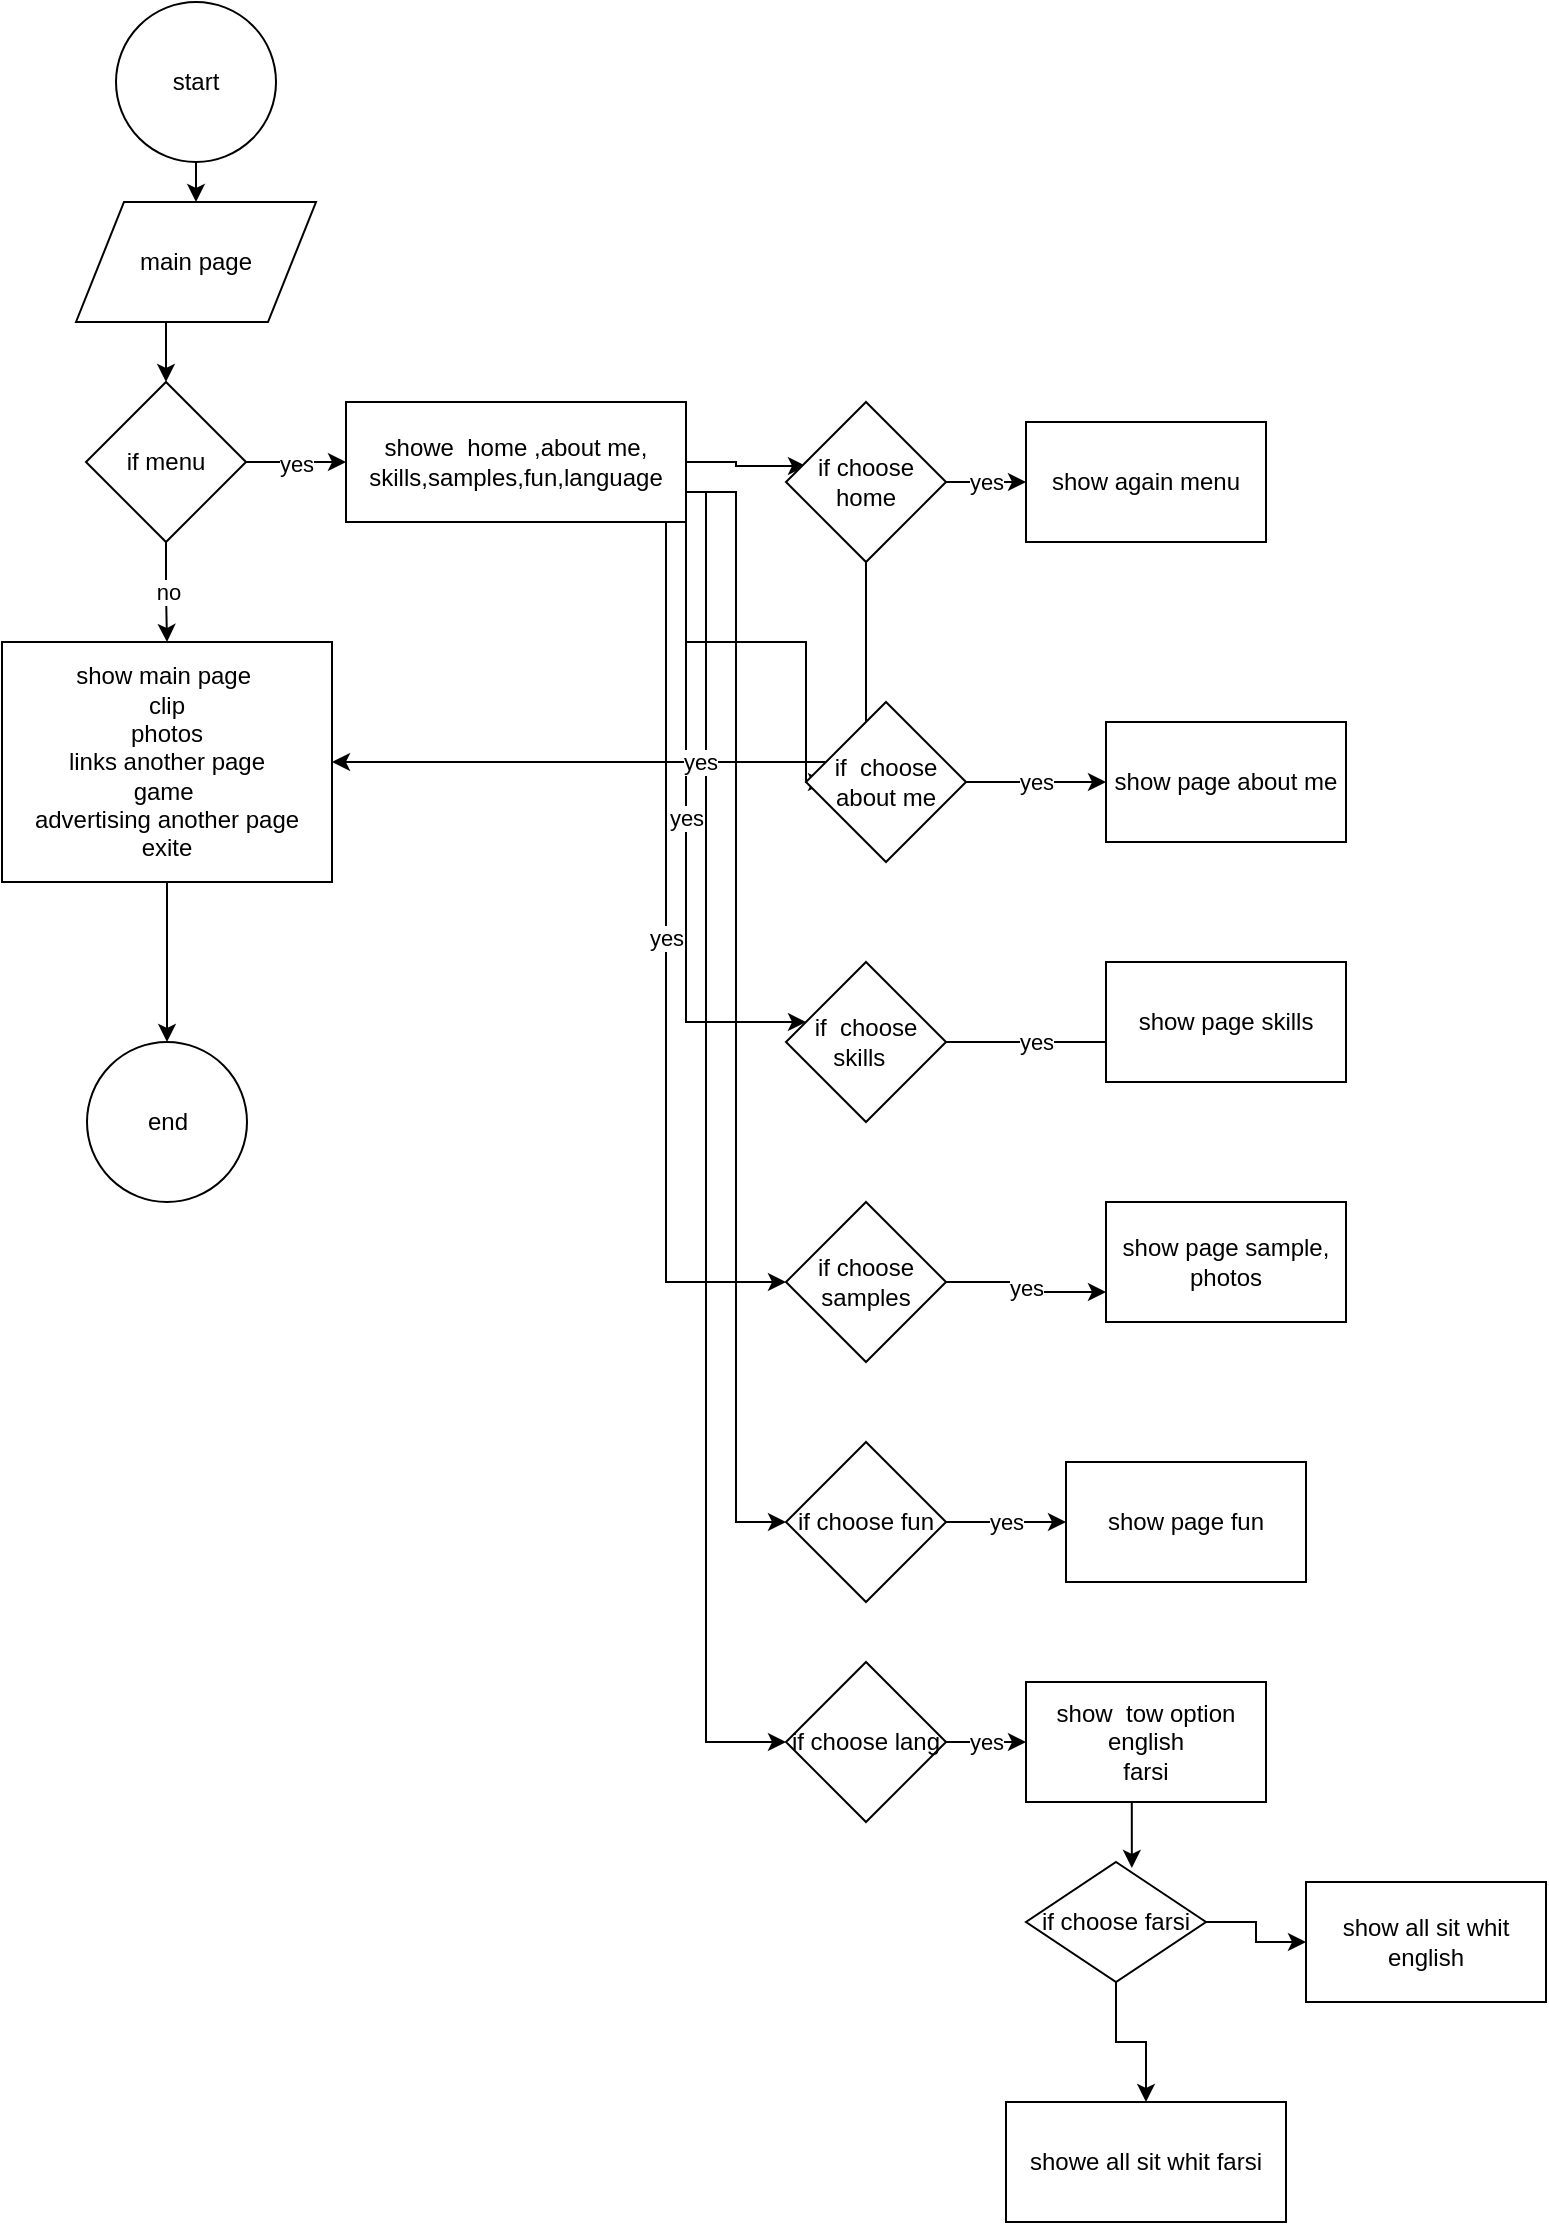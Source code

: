 <mxfile pages="1" version="11.2.3" type="github"><diagram id="agWQL4087uGy_bg0no-f" name="Page-1"><mxGraphModel dx="710" dy="679" grid="1" gridSize="10" guides="1" tooltips="1" connect="1" arrows="1" fold="1" page="1" pageScale="1" pageWidth="850" pageHeight="1100" math="0" shadow="0"><root><mxCell id="0"/><mxCell id="1" parent="0"/><mxCell id="VbKKTiE7ly_mbrZzV6xy-3" style="edgeStyle=orthogonalEdgeStyle;rounded=0;orthogonalLoop=1;jettySize=auto;html=1;exitX=0.5;exitY=1;exitDx=0;exitDy=0;entryX=0.5;entryY=0;entryDx=0;entryDy=0;" parent="1" source="VbKKTiE7ly_mbrZzV6xy-1" target="VbKKTiE7ly_mbrZzV6xy-2" edge="1"><mxGeometry relative="1" as="geometry"/></mxCell><mxCell id="VbKKTiE7ly_mbrZzV6xy-1" value="start" style="ellipse;whiteSpace=wrap;html=1;aspect=fixed;" parent="1" vertex="1"><mxGeometry x="345" y="40" width="80" height="80" as="geometry"/></mxCell><mxCell id="VbKKTiE7ly_mbrZzV6xy-5" style="edgeStyle=orthogonalEdgeStyle;rounded=0;orthogonalLoop=1;jettySize=auto;html=1;exitX=0.5;exitY=1;exitDx=0;exitDy=0;entryX=0.5;entryY=0;entryDx=0;entryDy=0;" parent="1" source="VbKKTiE7ly_mbrZzV6xy-2" target="VbKKTiE7ly_mbrZzV6xy-4" edge="1"><mxGeometry relative="1" as="geometry"/></mxCell><mxCell id="VbKKTiE7ly_mbrZzV6xy-2" value="main page" style="shape=parallelogram;perimeter=parallelogramPerimeter;whiteSpace=wrap;html=1;" parent="1" vertex="1"><mxGeometry x="325" y="140" width="120" height="60" as="geometry"/></mxCell><mxCell id="VbKKTiE7ly_mbrZzV6xy-6" value="yes" style="edgeStyle=orthogonalEdgeStyle;rounded=0;orthogonalLoop=1;jettySize=auto;html=1;exitX=1;exitY=0.5;exitDx=0;exitDy=0;" parent="1" source="VbKKTiE7ly_mbrZzV6xy-4" edge="1"><mxGeometry relative="1" as="geometry"><mxPoint x="460" y="270" as="targetPoint"/></mxGeometry></mxCell><mxCell id="VbKKTiE7ly_mbrZzV6xy-10" value="no" style="edgeStyle=orthogonalEdgeStyle;rounded=0;orthogonalLoop=1;jettySize=auto;html=1;exitX=0.5;exitY=1;exitDx=0;exitDy=0;entryX=0.5;entryY=0;entryDx=0;entryDy=0;" parent="1" source="VbKKTiE7ly_mbrZzV6xy-4" target="VbKKTiE7ly_mbrZzV6xy-9" edge="1"><mxGeometry relative="1" as="geometry"/></mxCell><mxCell id="VbKKTiE7ly_mbrZzV6xy-4" value="if menu" style="rhombus;whiteSpace=wrap;html=1;rotation=0;" parent="1" vertex="1"><mxGeometry x="330" y="230" width="80" height="80" as="geometry"/></mxCell><mxCell id="VbKKTiE7ly_mbrZzV6xy-14" style="edgeStyle=orthogonalEdgeStyle;rounded=0;orthogonalLoop=1;jettySize=auto;html=1;exitX=1;exitY=0.5;exitDx=0;exitDy=0;entryX=0.125;entryY=0.4;entryDx=0;entryDy=0;entryPerimeter=0;" parent="1" source="VbKKTiE7ly_mbrZzV6xy-7" target="VbKKTiE7ly_mbrZzV6xy-13" edge="1"><mxGeometry relative="1" as="geometry"/></mxCell><mxCell id="VbKKTiE7ly_mbrZzV6xy-19" style="edgeStyle=orthogonalEdgeStyle;rounded=0;orthogonalLoop=1;jettySize=auto;html=1;exitX=1;exitY=0.75;exitDx=0;exitDy=0;" parent="1" source="VbKKTiE7ly_mbrZzV6xy-7" edge="1"><mxGeometry relative="1" as="geometry"><mxPoint x="700" y="430" as="targetPoint"/><Array as="points"><mxPoint x="630" y="360"/><mxPoint x="690" y="360"/></Array></mxGeometry></mxCell><mxCell id="VbKKTiE7ly_mbrZzV6xy-25" value="yes" style="edgeStyle=orthogonalEdgeStyle;rounded=0;orthogonalLoop=1;jettySize=auto;html=1;exitX=1;exitY=0.75;exitDx=0;exitDy=0;" parent="1" source="VbKKTiE7ly_mbrZzV6xy-7" target="VbKKTiE7ly_mbrZzV6xy-24" edge="1"><mxGeometry relative="1" as="geometry"><Array as="points"><mxPoint x="630" y="550"/></Array></mxGeometry></mxCell><mxCell id="VbKKTiE7ly_mbrZzV6xy-27" value="yes" style="edgeStyle=orthogonalEdgeStyle;rounded=0;orthogonalLoop=1;jettySize=auto;html=1;exitX=1;exitY=0.75;exitDx=0;exitDy=0;entryX=0;entryY=0.5;entryDx=0;entryDy=0;" parent="1" source="VbKKTiE7ly_mbrZzV6xy-7" target="VbKKTiE7ly_mbrZzV6xy-26" edge="1"><mxGeometry relative="1" as="geometry"><mxPoint x="680" y="700" as="targetPoint"/><Array as="points"><mxPoint x="620" y="285"/><mxPoint x="620" y="680"/></Array></mxGeometry></mxCell><mxCell id="WpZnGYVbizfMxuLANZLs-13" style="edgeStyle=orthogonalEdgeStyle;rounded=0;orthogonalLoop=1;jettySize=auto;html=1;exitX=1;exitY=0.75;exitDx=0;exitDy=0;entryX=0;entryY=0.5;entryDx=0;entryDy=0;" edge="1" parent="1" source="VbKKTiE7ly_mbrZzV6xy-7" target="WpZnGYVbizfMxuLANZLs-9"><mxGeometry relative="1" as="geometry"><Array as="points"><mxPoint x="640" y="285"/><mxPoint x="640" y="910"/></Array></mxGeometry></mxCell><mxCell id="WpZnGYVbizfMxuLANZLs-14" style="edgeStyle=orthogonalEdgeStyle;rounded=0;orthogonalLoop=1;jettySize=auto;html=1;exitX=1;exitY=0.75;exitDx=0;exitDy=0;entryX=0;entryY=0.5;entryDx=0;entryDy=0;" edge="1" parent="1" source="VbKKTiE7ly_mbrZzV6xy-7" target="WpZnGYVbizfMxuLANZLs-6"><mxGeometry relative="1" as="geometry"/></mxCell><mxCell id="VbKKTiE7ly_mbrZzV6xy-7" value="showe&amp;nbsp; home ,about me, skills,samples,fun,language" style="rounded=0;whiteSpace=wrap;html=1;" parent="1" vertex="1"><mxGeometry x="460" y="240" width="170" height="60" as="geometry"/></mxCell><mxCell id="VbKKTiE7ly_mbrZzV6xy-12" style="edgeStyle=orthogonalEdgeStyle;rounded=0;orthogonalLoop=1;jettySize=auto;html=1;exitX=0.5;exitY=1;exitDx=0;exitDy=0;" parent="1" source="VbKKTiE7ly_mbrZzV6xy-9" target="VbKKTiE7ly_mbrZzV6xy-11" edge="1"><mxGeometry relative="1" as="geometry"/></mxCell><mxCell id="VbKKTiE7ly_mbrZzV6xy-9" value="show main page&amp;nbsp;&lt;br&gt;clip&lt;br&gt;photos&lt;br&gt;links another page&lt;br&gt;game&amp;nbsp;&lt;br&gt;advertising another page&lt;br&gt;exite" style="rounded=0;whiteSpace=wrap;html=1;" parent="1" vertex="1"><mxGeometry x="288" y="360" width="165" height="120" as="geometry"/></mxCell><mxCell id="VbKKTiE7ly_mbrZzV6xy-11" value="end" style="ellipse;whiteSpace=wrap;html=1;aspect=fixed;" parent="1" vertex="1"><mxGeometry x="330.5" y="560" width="80" height="80" as="geometry"/></mxCell><mxCell id="VbKKTiE7ly_mbrZzV6xy-15" value="yes" style="edgeStyle=orthogonalEdgeStyle;rounded=0;orthogonalLoop=1;jettySize=auto;html=1;" parent="1" source="VbKKTiE7ly_mbrZzV6xy-13" target="VbKKTiE7ly_mbrZzV6xy-9" edge="1"><mxGeometry relative="1" as="geometry"><mxPoint x="460" y="460" as="targetPoint"/><Array as="points"><mxPoint x="720" y="420"/></Array></mxGeometry></mxCell><mxCell id="VbKKTiE7ly_mbrZzV6xy-16" value="yes" style="edgeStyle=orthogonalEdgeStyle;rounded=0;orthogonalLoop=1;jettySize=auto;html=1;exitX=1;exitY=0.5;exitDx=0;exitDy=0;" parent="1" source="VbKKTiE7ly_mbrZzV6xy-13" target="VbKKTiE7ly_mbrZzV6xy-17" edge="1"><mxGeometry relative="1" as="geometry"><mxPoint x="810" y="280" as="targetPoint"/></mxGeometry></mxCell><mxCell id="VbKKTiE7ly_mbrZzV6xy-13" value="if choose home" style="rhombus;whiteSpace=wrap;html=1;" parent="1" vertex="1"><mxGeometry x="680" y="240" width="80" height="80" as="geometry"/></mxCell><mxCell id="VbKKTiE7ly_mbrZzV6xy-17" value="show again menu" style="rounded=0;whiteSpace=wrap;html=1;" parent="1" vertex="1"><mxGeometry x="800" y="250" width="120" height="60" as="geometry"/></mxCell><mxCell id="WpZnGYVbizfMxuLANZLs-5" value="yes" style="edgeStyle=orthogonalEdgeStyle;rounded=0;orthogonalLoop=1;jettySize=auto;html=1;exitX=1;exitY=0.5;exitDx=0;exitDy=0;entryX=0;entryY=0.5;entryDx=0;entryDy=0;" edge="1" parent="1" source="VbKKTiE7ly_mbrZzV6xy-18" target="VbKKTiE7ly_mbrZzV6xy-23"><mxGeometry relative="1" as="geometry"/></mxCell><mxCell id="VbKKTiE7ly_mbrZzV6xy-18" value="if&amp;nbsp; choose about me" style="rhombus;whiteSpace=wrap;html=1;" parent="1" vertex="1"><mxGeometry x="690" y="390" width="80" height="80" as="geometry"/></mxCell><mxCell id="VbKKTiE7ly_mbrZzV6xy-23" value="show page about me" style="rounded=0;whiteSpace=wrap;html=1;" parent="1" vertex="1"><mxGeometry x="840" y="400" width="120" height="60" as="geometry"/></mxCell><mxCell id="WpZnGYVbizfMxuLANZLs-2" value="yes" style="edgeStyle=orthogonalEdgeStyle;rounded=0;orthogonalLoop=1;jettySize=auto;html=1;exitX=1;exitY=0.5;exitDx=0;exitDy=0;entryX=0.083;entryY=0.667;entryDx=0;entryDy=0;entryPerimeter=0;" edge="1" parent="1" source="VbKKTiE7ly_mbrZzV6xy-24" target="WpZnGYVbizfMxuLANZLs-1"><mxGeometry relative="1" as="geometry"/></mxCell><mxCell id="VbKKTiE7ly_mbrZzV6xy-24" value="if&amp;nbsp; choose skills&amp;nbsp;&amp;nbsp;" style="rhombus;whiteSpace=wrap;html=1;" parent="1" vertex="1"><mxGeometry x="680" y="520" width="80" height="80" as="geometry"/></mxCell><mxCell id="WpZnGYVbizfMxuLANZLs-4" value="yes" style="edgeStyle=orthogonalEdgeStyle;rounded=0;orthogonalLoop=1;jettySize=auto;html=1;exitX=1;exitY=0.5;exitDx=0;exitDy=0;entryX=0;entryY=0.75;entryDx=0;entryDy=0;" edge="1" parent="1" source="VbKKTiE7ly_mbrZzV6xy-26" target="WpZnGYVbizfMxuLANZLs-3"><mxGeometry relative="1" as="geometry"/></mxCell><mxCell id="VbKKTiE7ly_mbrZzV6xy-26" value="if choose samples" style="rhombus;whiteSpace=wrap;html=1;" parent="1" vertex="1"><mxGeometry x="680" y="640" width="80" height="80" as="geometry"/></mxCell><mxCell id="WpZnGYVbizfMxuLANZLs-1" value="show page skills" style="rounded=0;whiteSpace=wrap;html=1;" vertex="1" parent="1"><mxGeometry x="840" y="520" width="120" height="60" as="geometry"/></mxCell><mxCell id="WpZnGYVbizfMxuLANZLs-3" value="show page sample, photos" style="rounded=0;whiteSpace=wrap;html=1;" vertex="1" parent="1"><mxGeometry x="840" y="640" width="120" height="60" as="geometry"/></mxCell><mxCell id="WpZnGYVbizfMxuLANZLs-8" value="yes" style="edgeStyle=orthogonalEdgeStyle;rounded=0;orthogonalLoop=1;jettySize=auto;html=1;exitX=1;exitY=0.5;exitDx=0;exitDy=0;entryX=0;entryY=0.5;entryDx=0;entryDy=0;" edge="1" parent="1" source="WpZnGYVbizfMxuLANZLs-6" target="WpZnGYVbizfMxuLANZLs-7"><mxGeometry relative="1" as="geometry"/></mxCell><mxCell id="WpZnGYVbizfMxuLANZLs-6" value="if choose fun" style="rhombus;whiteSpace=wrap;html=1;" vertex="1" parent="1"><mxGeometry x="680" y="760" width="80" height="80" as="geometry"/></mxCell><mxCell id="WpZnGYVbizfMxuLANZLs-7" value="show page fun" style="rounded=0;whiteSpace=wrap;html=1;" vertex="1" parent="1"><mxGeometry x="820" y="770" width="120" height="60" as="geometry"/></mxCell><mxCell id="WpZnGYVbizfMxuLANZLs-12" value="yes" style="edgeStyle=orthogonalEdgeStyle;rounded=0;orthogonalLoop=1;jettySize=auto;html=1;exitX=1;exitY=0.5;exitDx=0;exitDy=0;entryX=0;entryY=0.5;entryDx=0;entryDy=0;" edge="1" parent="1" source="WpZnGYVbizfMxuLANZLs-9" target="WpZnGYVbizfMxuLANZLs-11"><mxGeometry relative="1" as="geometry"/></mxCell><mxCell id="WpZnGYVbizfMxuLANZLs-9" value="if choose lang" style="rhombus;whiteSpace=wrap;html=1;" vertex="1" parent="1"><mxGeometry x="680" y="870" width="80" height="80" as="geometry"/></mxCell><mxCell id="WpZnGYVbizfMxuLANZLs-16" style="edgeStyle=orthogonalEdgeStyle;rounded=0;orthogonalLoop=1;jettySize=auto;html=1;exitX=0.5;exitY=1;exitDx=0;exitDy=0;entryX=0.588;entryY=0.05;entryDx=0;entryDy=0;entryPerimeter=0;" edge="1" parent="1" source="WpZnGYVbizfMxuLANZLs-11" target="WpZnGYVbizfMxuLANZLs-15"><mxGeometry relative="1" as="geometry"/></mxCell><mxCell id="WpZnGYVbizfMxuLANZLs-11" value="show&amp;nbsp; tow option english&lt;br&gt;farsi" style="rounded=0;whiteSpace=wrap;html=1;" vertex="1" parent="1"><mxGeometry x="800" y="880" width="120" height="60" as="geometry"/></mxCell><mxCell id="WpZnGYVbizfMxuLANZLs-20" value="" style="edgeStyle=orthogonalEdgeStyle;rounded=0;orthogonalLoop=1;jettySize=auto;html=1;" edge="1" parent="1" source="WpZnGYVbizfMxuLANZLs-15" target="WpZnGYVbizfMxuLANZLs-19"><mxGeometry relative="1" as="geometry"/></mxCell><mxCell id="WpZnGYVbizfMxuLANZLs-21" style="edgeStyle=orthogonalEdgeStyle;rounded=0;orthogonalLoop=1;jettySize=auto;html=1;" edge="1" parent="1" source="WpZnGYVbizfMxuLANZLs-15" target="WpZnGYVbizfMxuLANZLs-17"><mxGeometry relative="1" as="geometry"/></mxCell><mxCell id="WpZnGYVbizfMxuLANZLs-15" value="if choose farsi" style="rhombus;whiteSpace=wrap;html=1;" vertex="1" parent="1"><mxGeometry x="800" y="970" width="90" height="60" as="geometry"/></mxCell><mxCell id="WpZnGYVbizfMxuLANZLs-17" value="showe all sit whit farsi" style="rounded=0;whiteSpace=wrap;html=1;direction=south;" vertex="1" parent="1"><mxGeometry x="790" y="1090" width="140" height="60" as="geometry"/></mxCell><mxCell id="WpZnGYVbizfMxuLANZLs-19" value="show all sit whit english" style="rounded=0;whiteSpace=wrap;html=1;" vertex="1" parent="1"><mxGeometry x="940" y="980" width="120" height="60" as="geometry"/></mxCell></root></mxGraphModel></diagram></mxfile>